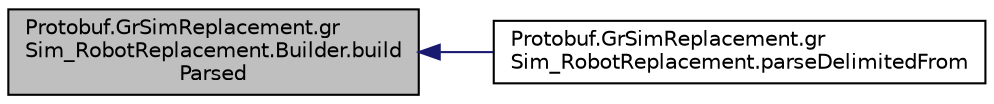 digraph "Protobuf.GrSimReplacement.grSim_RobotReplacement.Builder.buildParsed"
{
 // INTERACTIVE_SVG=YES
  edge [fontname="Helvetica",fontsize="10",labelfontname="Helvetica",labelfontsize="10"];
  node [fontname="Helvetica",fontsize="10",shape=record];
  rankdir="LR";
  Node1 [label="Protobuf.GrSimReplacement.gr\lSim_RobotReplacement.Builder.build\lParsed",height=0.2,width=0.4,color="black", fillcolor="grey75", style="filled", fontcolor="black"];
  Node1 -> Node2 [dir="back",color="midnightblue",fontsize="10",style="solid",fontname="Helvetica"];
  Node2 [label="Protobuf.GrSimReplacement.gr\lSim_RobotReplacement.parseDelimitedFrom",height=0.2,width=0.4,color="black", fillcolor="white", style="filled",URL="$d9/d25/class_protobuf_1_1_gr_sim_replacement_1_1gr_sim___robot_replacement.html#a603ccd0d7ed79a29a3de431d11a88d4e"];
}
